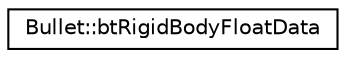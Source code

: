 digraph "Graphical Class Hierarchy"
{
  edge [fontname="Helvetica",fontsize="10",labelfontname="Helvetica",labelfontsize="10"];
  node [fontname="Helvetica",fontsize="10",shape=record];
  rankdir="LR";
  Node1 [label="Bullet::btRigidBodyFloatData",height=0.2,width=0.4,color="black", fillcolor="white", style="filled",URL="$class_bullet_1_1bt_rigid_body_float_data.html"];
}
